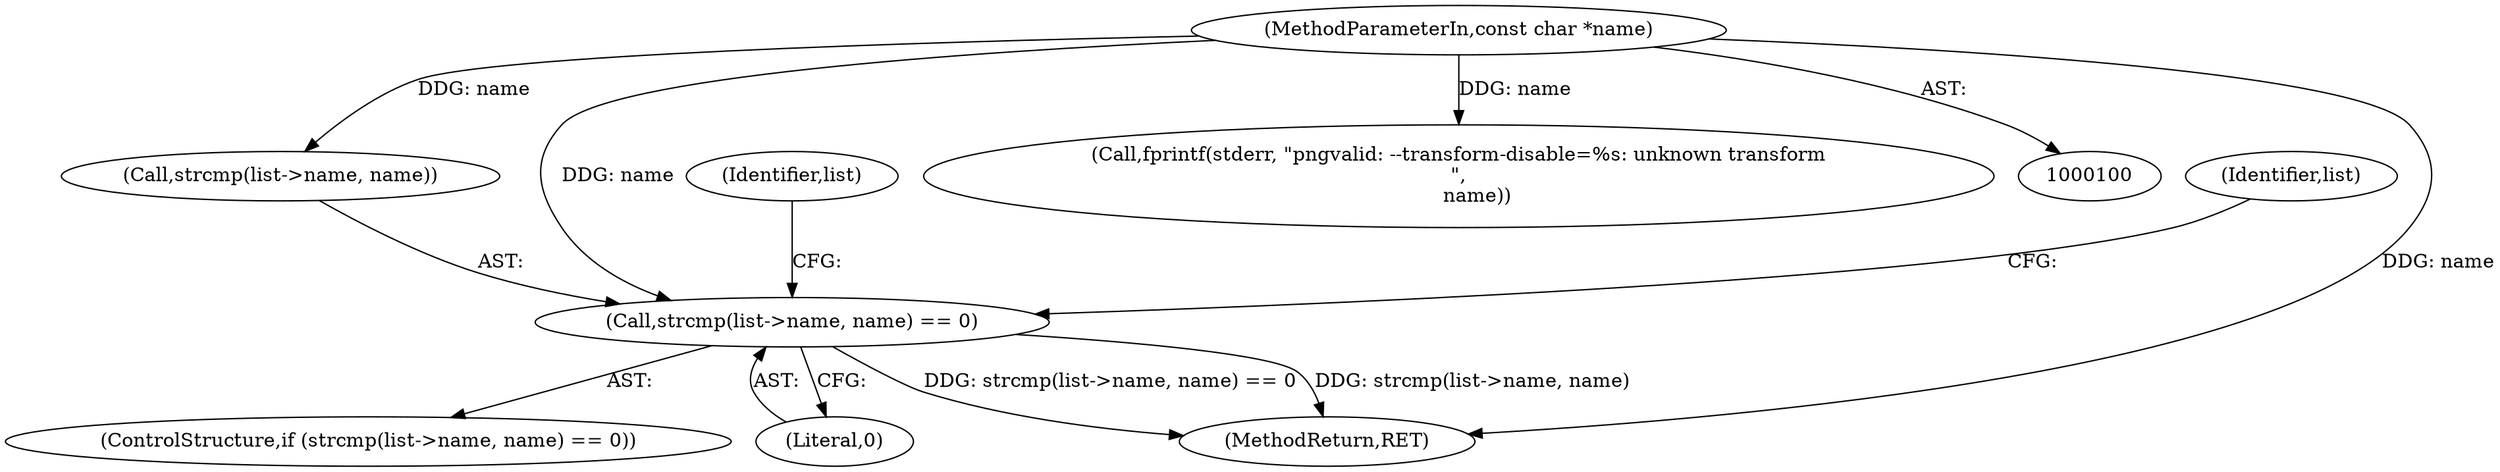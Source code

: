digraph "0_Android_9d4853418ab2f754c2b63e091c29c5529b8b86ca_145@API" {
"1000114" [label="(Call,strcmp(list->name, name) == 0)"];
"1000101" [label="(MethodParameterIn,const char *name)"];
"1000120" [label="(Literal,0)"];
"1000114" [label="(Call,strcmp(list->name, name) == 0)"];
"1000101" [label="(MethodParameterIn,const char *name)"];
"1000113" [label="(ControlStructure,if (strcmp(list->name, name) == 0))"];
"1000115" [label="(Call,strcmp(list->name, name))"];
"1000139" [label="(MethodReturn,RET)"];
"1000129" [label="(Identifier,list)"];
"1000133" [label="(Call,fprintf(stderr, \"pngvalid: --transform-disable=%s: unknown transform\n\",\n      name))"];
"1000124" [label="(Identifier,list)"];
"1000114" -> "1000113"  [label="AST: "];
"1000114" -> "1000120"  [label="CFG: "];
"1000115" -> "1000114"  [label="AST: "];
"1000120" -> "1000114"  [label="AST: "];
"1000124" -> "1000114"  [label="CFG: "];
"1000129" -> "1000114"  [label="CFG: "];
"1000114" -> "1000139"  [label="DDG: strcmp(list->name, name) == 0"];
"1000114" -> "1000139"  [label="DDG: strcmp(list->name, name)"];
"1000101" -> "1000114"  [label="DDG: name"];
"1000101" -> "1000100"  [label="AST: "];
"1000101" -> "1000139"  [label="DDG: name"];
"1000101" -> "1000115"  [label="DDG: name"];
"1000101" -> "1000133"  [label="DDG: name"];
}
